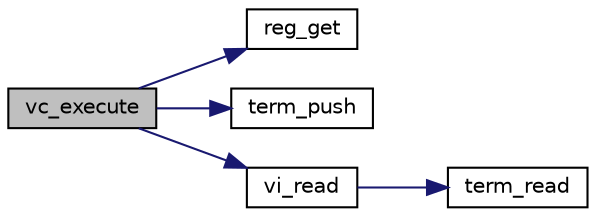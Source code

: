 digraph "vc_execute"
{
 // INTERACTIVE_SVG=YES
 // LATEX_PDF_SIZE
  edge [fontname="Helvetica",fontsize="10",labelfontname="Helvetica",labelfontsize="10"];
  node [fontname="Helvetica",fontsize="10",shape=record];
  rankdir="LR";
  Node1 [label="vc_execute",height=0.2,width=0.4,color="black", fillcolor="grey75", style="filled", fontcolor="black",tooltip=" "];
  Node1 -> Node2 [color="midnightblue",fontsize="10",style="solid",fontname="Helvetica"];
  Node2 [label="reg_get",height=0.2,width=0.4,color="black", fillcolor="white", style="filled",URL="$reg_8c.html#a6eaa41c69e0e22bcbb189eaf4ff0feae",tooltip=" "];
  Node1 -> Node3 [color="midnightblue",fontsize="10",style="solid",fontname="Helvetica"];
  Node3 [label="term_push",height=0.2,width=0.4,color="black", fillcolor="white", style="filled",URL="$term_8c.html#ab96eee773cfadc5e62d87141b4017619",tooltip=" "];
  Node1 -> Node4 [color="midnightblue",fontsize="10",style="solid",fontname="Helvetica"];
  Node4 [label="vi_read",height=0.2,width=0.4,color="black", fillcolor="white", style="filled",URL="$vi_8c.html#a85845915d01f90641f8bba816758c1e2",tooltip=" "];
  Node4 -> Node5 [color="midnightblue",fontsize="10",style="solid",fontname="Helvetica"];
  Node5 [label="term_read",height=0.2,width=0.4,color="black", fillcolor="white", style="filled",URL="$term_8c.html#ab37222c9b84980b0492b34d0a4e32f12",tooltip=" "];
}
